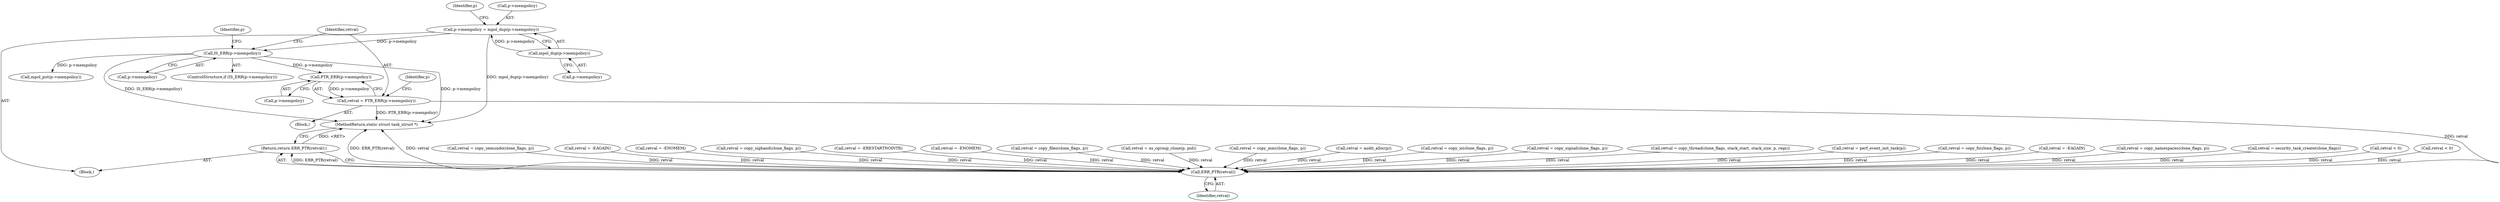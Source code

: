 digraph "0_linux_b69f2292063d2caf37ca9aec7d63ded203701bf3_1@pointer" {
"1000436" [label="(Call,PTR_ERR(p->mempolicy))"];
"1000429" [label="(Call,IS_ERR(p->mempolicy))"];
"1000420" [label="(Call,p->mempolicy = mpol_dup(p->mempolicy))"];
"1000424" [label="(Call,mpol_dup(p->mempolicy))"];
"1000434" [label="(Call,retval = PTR_ERR(p->mempolicy))"];
"1001147" [label="(Call,ERR_PTR(retval))"];
"1001146" [label="(Return,return ERR_PTR(retval);)"];
"1000560" [label="(Call,retval = copy_semundo(clone_flags, p))"];
"1000226" [label="(Call,retval = -EAGAIN)"];
"1000436" [label="(Call,PTR_ERR(p->mempolicy))"];
"1000420" [label="(Call,p->mempolicy = mpol_dup(p->mempolicy))"];
"1000200" [label="(Call,retval = -ENOMEM)"];
"1000435" [label="(Identifier,retval)"];
"1000581" [label="(Call,retval = copy_sighand(clone_flags, p))"];
"1000905" [label="(Call,retval = -ERESTARTNOINTR)"];
"1000424" [label="(Call,mpol_dup(p->mempolicy))"];
"1000632" [label="(Call,retval = -ENOMEM)"];
"1000433" [label="(Block,)"];
"1000429" [label="(Call,IS_ERR(p->mempolicy))"];
"1000447" [label="(Identifier,p)"];
"1000567" [label="(Call,retval = copy_files(clone_flags, p))"];
"1000699" [label="(Call,retval = ns_cgroup_clone(p, pid))"];
"1001146" [label="(Return,return ERR_PTR(retval);)"];
"1000595" [label="(Call,retval = copy_mm(clone_flags, p))"];
"1000442" [label="(Identifier,p)"];
"1000554" [label="(Call,retval = audit_alloc(p))"];
"1000609" [label="(Call,retval = copy_io(clone_flags, p))"];
"1000130" [label="(Block,)"];
"1000588" [label="(Call,retval = copy_signal(clone_flags, p))"];
"1000615" [label="(Call,retval = copy_thread(clone_flags, stack_start, stack_size, p, regs))"];
"1001149" [label="(MethodReturn,static struct task_struct *)"];
"1000428" [label="(ControlStructure,if (IS_ERR(p->mempolicy)))"];
"1000431" [label="(Identifier,p)"];
"1000546" [label="(Call,retval = perf_event_init_task(p))"];
"1001147" [label="(Call,ERR_PTR(retval))"];
"1000425" [label="(Call,p->mempolicy)"];
"1000437" [label="(Call,p->mempolicy)"];
"1001113" [label="(Call,mpol_put(p->mempolicy))"];
"1000430" [label="(Call,p->mempolicy)"];
"1001148" [label="(Identifier,retval)"];
"1000421" [label="(Call,p->mempolicy)"];
"1000434" [label="(Call,retval = PTR_ERR(p->mempolicy))"];
"1000574" [label="(Call,retval = copy_fs(clone_flags, p))"];
"1000278" [label="(Call,retval = -EAGAIN)"];
"1000602" [label="(Call,retval = copy_namespaces(clone_flags, p))"];
"1000193" [label="(Call,retval = security_task_create(clone_flags))"];
"1000662" [label="(Call,retval < 0)"];
"1000274" [label="(Call,retval < 0)"];
"1000436" -> "1000434"  [label="AST: "];
"1000436" -> "1000437"  [label="CFG: "];
"1000437" -> "1000436"  [label="AST: "];
"1000434" -> "1000436"  [label="CFG: "];
"1000436" -> "1000434"  [label="DDG: p->mempolicy"];
"1000429" -> "1000436"  [label="DDG: p->mempolicy"];
"1000429" -> "1000428"  [label="AST: "];
"1000429" -> "1000430"  [label="CFG: "];
"1000430" -> "1000429"  [label="AST: "];
"1000435" -> "1000429"  [label="CFG: "];
"1000447" -> "1000429"  [label="CFG: "];
"1000429" -> "1001149"  [label="DDG: p->mempolicy"];
"1000429" -> "1001149"  [label="DDG: IS_ERR(p->mempolicy)"];
"1000420" -> "1000429"  [label="DDG: p->mempolicy"];
"1000429" -> "1001113"  [label="DDG: p->mempolicy"];
"1000420" -> "1000130"  [label="AST: "];
"1000420" -> "1000424"  [label="CFG: "];
"1000421" -> "1000420"  [label="AST: "];
"1000424" -> "1000420"  [label="AST: "];
"1000431" -> "1000420"  [label="CFG: "];
"1000420" -> "1001149"  [label="DDG: mpol_dup(p->mempolicy)"];
"1000424" -> "1000420"  [label="DDG: p->mempolicy"];
"1000424" -> "1000425"  [label="CFG: "];
"1000425" -> "1000424"  [label="AST: "];
"1000434" -> "1000433"  [label="AST: "];
"1000435" -> "1000434"  [label="AST: "];
"1000442" -> "1000434"  [label="CFG: "];
"1000434" -> "1001149"  [label="DDG: PTR_ERR(p->mempolicy)"];
"1000434" -> "1001147"  [label="DDG: retval"];
"1001147" -> "1001146"  [label="AST: "];
"1001147" -> "1001148"  [label="CFG: "];
"1001148" -> "1001147"  [label="AST: "];
"1001146" -> "1001147"  [label="CFG: "];
"1001147" -> "1001149"  [label="DDG: retval"];
"1001147" -> "1001149"  [label="DDG: ERR_PTR(retval)"];
"1001147" -> "1001146"  [label="DDG: ERR_PTR(retval)"];
"1000574" -> "1001147"  [label="DDG: retval"];
"1000699" -> "1001147"  [label="DDG: retval"];
"1000905" -> "1001147"  [label="DDG: retval"];
"1000632" -> "1001147"  [label="DDG: retval"];
"1000581" -> "1001147"  [label="DDG: retval"];
"1000546" -> "1001147"  [label="DDG: retval"];
"1000602" -> "1001147"  [label="DDG: retval"];
"1000278" -> "1001147"  [label="DDG: retval"];
"1000560" -> "1001147"  [label="DDG: retval"];
"1000588" -> "1001147"  [label="DDG: retval"];
"1000193" -> "1001147"  [label="DDG: retval"];
"1000200" -> "1001147"  [label="DDG: retval"];
"1000226" -> "1001147"  [label="DDG: retval"];
"1000662" -> "1001147"  [label="DDG: retval"];
"1000274" -> "1001147"  [label="DDG: retval"];
"1000567" -> "1001147"  [label="DDG: retval"];
"1000609" -> "1001147"  [label="DDG: retval"];
"1000615" -> "1001147"  [label="DDG: retval"];
"1000554" -> "1001147"  [label="DDG: retval"];
"1000595" -> "1001147"  [label="DDG: retval"];
"1001146" -> "1000130"  [label="AST: "];
"1001149" -> "1001146"  [label="CFG: "];
"1001146" -> "1001149"  [label="DDG: <RET>"];
}
